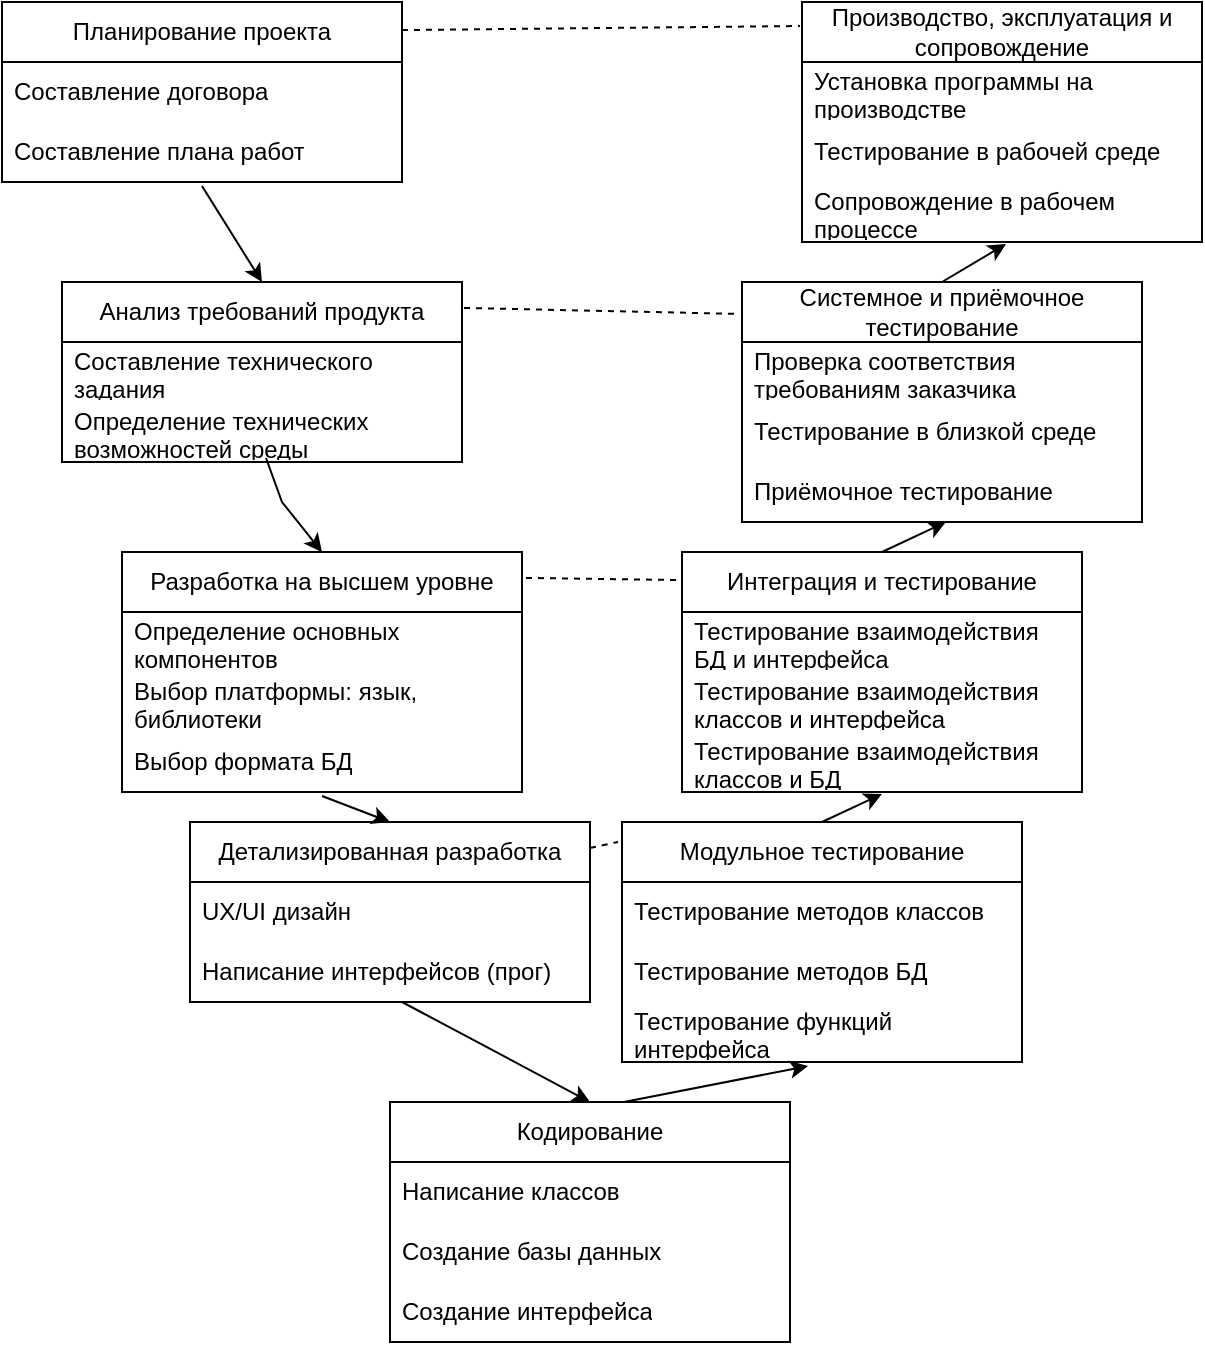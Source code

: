 <mxfile version="24.8.3">
  <diagram id="C5RBs43oDa-KdzZeNtuy" name="Page-1">
    <mxGraphModel dx="1434" dy="780" grid="1" gridSize="10" guides="1" tooltips="1" connect="1" arrows="1" fold="1" page="1" pageScale="1" pageWidth="827" pageHeight="1169" math="0" shadow="0">
      <root>
        <mxCell id="WIyWlLk6GJQsqaUBKTNV-0" />
        <mxCell id="WIyWlLk6GJQsqaUBKTNV-1" parent="WIyWlLk6GJQsqaUBKTNV-0" />
        <mxCell id="XC4QelFcoC3RvG9JWMqR-1" value="Модульное тестирование" style="swimlane;fontStyle=0;childLayout=stackLayout;horizontal=1;startSize=30;horizontalStack=0;resizeParent=1;resizeParentMax=0;resizeLast=0;collapsible=1;marginBottom=0;whiteSpace=wrap;html=1;" vertex="1" parent="WIyWlLk6GJQsqaUBKTNV-1">
          <mxGeometry x="430" y="660" width="200" height="120" as="geometry" />
        </mxCell>
        <mxCell id="XC4QelFcoC3RvG9JWMqR-2" value="Тестирование методов классов" style="text;strokeColor=none;fillColor=none;align=left;verticalAlign=middle;spacingLeft=4;spacingRight=4;overflow=hidden;points=[[0,0.5],[1,0.5]];portConstraint=eastwest;rotatable=0;whiteSpace=wrap;html=1;" vertex="1" parent="XC4QelFcoC3RvG9JWMqR-1">
          <mxGeometry y="30" width="200" height="30" as="geometry" />
        </mxCell>
        <mxCell id="XC4QelFcoC3RvG9JWMqR-3" value="Тестирование методов БД" style="text;strokeColor=none;fillColor=none;align=left;verticalAlign=middle;spacingLeft=4;spacingRight=4;overflow=hidden;points=[[0,0.5],[1,0.5]];portConstraint=eastwest;rotatable=0;whiteSpace=wrap;html=1;" vertex="1" parent="XC4QelFcoC3RvG9JWMqR-1">
          <mxGeometry y="60" width="200" height="30" as="geometry" />
        </mxCell>
        <mxCell id="XC4QelFcoC3RvG9JWMqR-4" value="Тестирование функций интерфейса" style="text;strokeColor=none;fillColor=none;align=left;verticalAlign=middle;spacingLeft=4;spacingRight=4;overflow=hidden;points=[[0,0.5],[1,0.5]];portConstraint=eastwest;rotatable=0;whiteSpace=wrap;html=1;" vertex="1" parent="XC4QelFcoC3RvG9JWMqR-1">
          <mxGeometry y="90" width="200" height="30" as="geometry" />
        </mxCell>
        <mxCell id="XC4QelFcoC3RvG9JWMqR-5" value="Планирование проекта" style="swimlane;fontStyle=0;childLayout=stackLayout;horizontal=1;startSize=30;horizontalStack=0;resizeParent=1;resizeParentMax=0;resizeLast=0;collapsible=1;marginBottom=0;whiteSpace=wrap;html=1;" vertex="1" parent="WIyWlLk6GJQsqaUBKTNV-1">
          <mxGeometry x="120" y="250" width="200" height="90" as="geometry" />
        </mxCell>
        <mxCell id="XC4QelFcoC3RvG9JWMqR-39" value="Составление договора" style="text;strokeColor=none;fillColor=none;align=left;verticalAlign=middle;spacingLeft=4;spacingRight=4;overflow=hidden;points=[[0,0.5],[1,0.5]];portConstraint=eastwest;rotatable=0;whiteSpace=wrap;html=1;" vertex="1" parent="XC4QelFcoC3RvG9JWMqR-5">
          <mxGeometry y="30" width="200" height="30" as="geometry" />
        </mxCell>
        <mxCell id="XC4QelFcoC3RvG9JWMqR-7" value="Составление плана работ" style="text;strokeColor=none;fillColor=none;align=left;verticalAlign=middle;spacingLeft=4;spacingRight=4;overflow=hidden;points=[[0,0.5],[1,0.5]];portConstraint=eastwest;rotatable=0;whiteSpace=wrap;html=1;" vertex="1" parent="XC4QelFcoC3RvG9JWMqR-5">
          <mxGeometry y="60" width="200" height="30" as="geometry" />
        </mxCell>
        <mxCell id="XC4QelFcoC3RvG9JWMqR-9" value="Анализ требований продукта" style="swimlane;fontStyle=0;childLayout=stackLayout;horizontal=1;startSize=30;horizontalStack=0;resizeParent=1;resizeParentMax=0;resizeLast=0;collapsible=1;marginBottom=0;whiteSpace=wrap;html=1;" vertex="1" parent="WIyWlLk6GJQsqaUBKTNV-1">
          <mxGeometry x="150" y="390" width="200" height="90" as="geometry" />
        </mxCell>
        <mxCell id="XC4QelFcoC3RvG9JWMqR-10" value="Составление технического задания" style="text;strokeColor=none;fillColor=none;align=left;verticalAlign=middle;spacingLeft=4;spacingRight=4;overflow=hidden;points=[[0,0.5],[1,0.5]];portConstraint=eastwest;rotatable=0;whiteSpace=wrap;html=1;" vertex="1" parent="XC4QelFcoC3RvG9JWMqR-9">
          <mxGeometry y="30" width="200" height="30" as="geometry" />
        </mxCell>
        <mxCell id="XC4QelFcoC3RvG9JWMqR-11" value="Определение технических возможностей среды" style="text;strokeColor=none;fillColor=none;align=left;verticalAlign=middle;spacingLeft=4;spacingRight=4;overflow=hidden;points=[[0,0.5],[1,0.5]];portConstraint=eastwest;rotatable=0;whiteSpace=wrap;html=1;" vertex="1" parent="XC4QelFcoC3RvG9JWMqR-9">
          <mxGeometry y="60" width="200" height="30" as="geometry" />
        </mxCell>
        <mxCell id="XC4QelFcoC3RvG9JWMqR-13" value="Разработка на высшем уровне" style="swimlane;fontStyle=0;childLayout=stackLayout;horizontal=1;startSize=30;horizontalStack=0;resizeParent=1;resizeParentMax=0;resizeLast=0;collapsible=1;marginBottom=0;whiteSpace=wrap;html=1;" vertex="1" parent="WIyWlLk6GJQsqaUBKTNV-1">
          <mxGeometry x="180" y="525" width="200" height="120" as="geometry" />
        </mxCell>
        <mxCell id="XC4QelFcoC3RvG9JWMqR-14" value="Определение основных компонентов" style="text;strokeColor=none;fillColor=none;align=left;verticalAlign=middle;spacingLeft=4;spacingRight=4;overflow=hidden;points=[[0,0.5],[1,0.5]];portConstraint=eastwest;rotatable=0;whiteSpace=wrap;html=1;" vertex="1" parent="XC4QelFcoC3RvG9JWMqR-13">
          <mxGeometry y="30" width="200" height="30" as="geometry" />
        </mxCell>
        <mxCell id="XC4QelFcoC3RvG9JWMqR-15" value="Выбор платформы: язык, библиотеки" style="text;strokeColor=none;fillColor=none;align=left;verticalAlign=middle;spacingLeft=4;spacingRight=4;overflow=hidden;points=[[0,0.5],[1,0.5]];portConstraint=eastwest;rotatable=0;whiteSpace=wrap;html=1;" vertex="1" parent="XC4QelFcoC3RvG9JWMqR-13">
          <mxGeometry y="60" width="200" height="30" as="geometry" />
        </mxCell>
        <mxCell id="XC4QelFcoC3RvG9JWMqR-16" value="Выбор формата БД" style="text;strokeColor=none;fillColor=none;align=left;verticalAlign=middle;spacingLeft=4;spacingRight=4;overflow=hidden;points=[[0,0.5],[1,0.5]];portConstraint=eastwest;rotatable=0;whiteSpace=wrap;html=1;" vertex="1" parent="XC4QelFcoC3RvG9JWMqR-13">
          <mxGeometry y="90" width="200" height="30" as="geometry" />
        </mxCell>
        <mxCell id="XC4QelFcoC3RvG9JWMqR-17" value="Детализированная разработка" style="swimlane;fontStyle=0;childLayout=stackLayout;horizontal=1;startSize=30;horizontalStack=0;resizeParent=1;resizeParentMax=0;resizeLast=0;collapsible=1;marginBottom=0;whiteSpace=wrap;html=1;" vertex="1" parent="WIyWlLk6GJQsqaUBKTNV-1">
          <mxGeometry x="214" y="660" width="200" height="90" as="geometry" />
        </mxCell>
        <mxCell id="XC4QelFcoC3RvG9JWMqR-20" value="UX/UI дизайн" style="text;strokeColor=none;fillColor=none;align=left;verticalAlign=middle;spacingLeft=4;spacingRight=4;overflow=hidden;points=[[0,0.5],[1,0.5]];portConstraint=eastwest;rotatable=0;whiteSpace=wrap;html=1;" vertex="1" parent="XC4QelFcoC3RvG9JWMqR-17">
          <mxGeometry y="30" width="200" height="30" as="geometry" />
        </mxCell>
        <mxCell id="XC4QelFcoC3RvG9JWMqR-18" value="Написание интерфейсов (прог)" style="text;strokeColor=none;fillColor=none;align=left;verticalAlign=middle;spacingLeft=4;spacingRight=4;overflow=hidden;points=[[0,0.5],[1,0.5]];portConstraint=eastwest;rotatable=0;whiteSpace=wrap;html=1;" vertex="1" parent="XC4QelFcoC3RvG9JWMqR-17">
          <mxGeometry y="60" width="200" height="30" as="geometry" />
        </mxCell>
        <mxCell id="XC4QelFcoC3RvG9JWMqR-21" value="Кодирование" style="swimlane;fontStyle=0;childLayout=stackLayout;horizontal=1;startSize=30;horizontalStack=0;resizeParent=1;resizeParentMax=0;resizeLast=0;collapsible=1;marginBottom=0;whiteSpace=wrap;html=1;" vertex="1" parent="WIyWlLk6GJQsqaUBKTNV-1">
          <mxGeometry x="314" y="800" width="200" height="120" as="geometry" />
        </mxCell>
        <mxCell id="XC4QelFcoC3RvG9JWMqR-22" value="Написание классов&amp;nbsp;" style="text;strokeColor=none;fillColor=none;align=left;verticalAlign=middle;spacingLeft=4;spacingRight=4;overflow=hidden;points=[[0,0.5],[1,0.5]];portConstraint=eastwest;rotatable=0;whiteSpace=wrap;html=1;" vertex="1" parent="XC4QelFcoC3RvG9JWMqR-21">
          <mxGeometry y="30" width="200" height="30" as="geometry" />
        </mxCell>
        <mxCell id="XC4QelFcoC3RvG9JWMqR-24" value="Создание базы данных" style="text;strokeColor=none;fillColor=none;align=left;verticalAlign=middle;spacingLeft=4;spacingRight=4;overflow=hidden;points=[[0,0.5],[1,0.5]];portConstraint=eastwest;rotatable=0;whiteSpace=wrap;html=1;" vertex="1" parent="XC4QelFcoC3RvG9JWMqR-21">
          <mxGeometry y="60" width="200" height="30" as="geometry" />
        </mxCell>
        <mxCell id="XC4QelFcoC3RvG9JWMqR-37" value="Создание интерфейса" style="text;strokeColor=none;fillColor=none;align=left;verticalAlign=middle;spacingLeft=4;spacingRight=4;overflow=hidden;points=[[0,0.5],[1,0.5]];portConstraint=eastwest;rotatable=0;whiteSpace=wrap;html=1;" vertex="1" parent="XC4QelFcoC3RvG9JWMqR-21">
          <mxGeometry y="90" width="200" height="30" as="geometry" />
        </mxCell>
        <mxCell id="XC4QelFcoC3RvG9JWMqR-25" value="Интеграция и тестирование" style="swimlane;fontStyle=0;childLayout=stackLayout;horizontal=1;startSize=30;horizontalStack=0;resizeParent=1;resizeParentMax=0;resizeLast=0;collapsible=1;marginBottom=0;whiteSpace=wrap;html=1;" vertex="1" parent="WIyWlLk6GJQsqaUBKTNV-1">
          <mxGeometry x="460" y="525" width="200" height="120" as="geometry" />
        </mxCell>
        <mxCell id="XC4QelFcoC3RvG9JWMqR-26" value="Тестирование взаимодействия БД и интерфейса" style="text;strokeColor=none;fillColor=none;align=left;verticalAlign=middle;spacingLeft=4;spacingRight=4;overflow=hidden;points=[[0,0.5],[1,0.5]];portConstraint=eastwest;rotatable=0;whiteSpace=wrap;html=1;" vertex="1" parent="XC4QelFcoC3RvG9JWMqR-25">
          <mxGeometry y="30" width="200" height="30" as="geometry" />
        </mxCell>
        <mxCell id="XC4QelFcoC3RvG9JWMqR-27" value="Тестирование взаимодействия классов и интерфейса" style="text;strokeColor=none;fillColor=none;align=left;verticalAlign=middle;spacingLeft=4;spacingRight=4;overflow=hidden;points=[[0,0.5],[1,0.5]];portConstraint=eastwest;rotatable=0;whiteSpace=wrap;html=1;" vertex="1" parent="XC4QelFcoC3RvG9JWMqR-25">
          <mxGeometry y="60" width="200" height="30" as="geometry" />
        </mxCell>
        <mxCell id="XC4QelFcoC3RvG9JWMqR-28" value="Тестирование взаимодействия классов и БД" style="text;strokeColor=none;fillColor=none;align=left;verticalAlign=middle;spacingLeft=4;spacingRight=4;overflow=hidden;points=[[0,0.5],[1,0.5]];portConstraint=eastwest;rotatable=0;whiteSpace=wrap;html=1;" vertex="1" parent="XC4QelFcoC3RvG9JWMqR-25">
          <mxGeometry y="90" width="200" height="30" as="geometry" />
        </mxCell>
        <mxCell id="XC4QelFcoC3RvG9JWMqR-29" value="Системное и приёмочное тестирование" style="swimlane;fontStyle=0;childLayout=stackLayout;horizontal=1;startSize=30;horizontalStack=0;resizeParent=1;resizeParentMax=0;resizeLast=0;collapsible=1;marginBottom=0;whiteSpace=wrap;html=1;" vertex="1" parent="WIyWlLk6GJQsqaUBKTNV-1">
          <mxGeometry x="490" y="390" width="200" height="120" as="geometry" />
        </mxCell>
        <mxCell id="XC4QelFcoC3RvG9JWMqR-30" value="Проверка соответствия требованиям заказчика" style="text;strokeColor=none;fillColor=none;align=left;verticalAlign=middle;spacingLeft=4;spacingRight=4;overflow=hidden;points=[[0,0.5],[1,0.5]];portConstraint=eastwest;rotatable=0;whiteSpace=wrap;html=1;" vertex="1" parent="XC4QelFcoC3RvG9JWMqR-29">
          <mxGeometry y="30" width="200" height="30" as="geometry" />
        </mxCell>
        <mxCell id="XC4QelFcoC3RvG9JWMqR-31" value="Тестирование в близкой среде" style="text;strokeColor=none;fillColor=none;align=left;verticalAlign=middle;spacingLeft=4;spacingRight=4;overflow=hidden;points=[[0,0.5],[1,0.5]];portConstraint=eastwest;rotatable=0;whiteSpace=wrap;html=1;" vertex="1" parent="XC4QelFcoC3RvG9JWMqR-29">
          <mxGeometry y="60" width="200" height="30" as="geometry" />
        </mxCell>
        <mxCell id="XC4QelFcoC3RvG9JWMqR-38" value="Приёмочное тестирование" style="text;strokeColor=none;fillColor=none;align=left;verticalAlign=middle;spacingLeft=4;spacingRight=4;overflow=hidden;points=[[0,0.5],[1,0.5]];portConstraint=eastwest;rotatable=0;whiteSpace=wrap;html=1;" vertex="1" parent="XC4QelFcoC3RvG9JWMqR-29">
          <mxGeometry y="90" width="200" height="30" as="geometry" />
        </mxCell>
        <mxCell id="XC4QelFcoC3RvG9JWMqR-33" value="Производство, эксплуатация и сопровождение" style="swimlane;fontStyle=0;childLayout=stackLayout;horizontal=1;startSize=30;horizontalStack=0;resizeParent=1;resizeParentMax=0;resizeLast=0;collapsible=1;marginBottom=0;whiteSpace=wrap;html=1;" vertex="1" parent="WIyWlLk6GJQsqaUBKTNV-1">
          <mxGeometry x="520" y="250" width="200" height="120" as="geometry" />
        </mxCell>
        <mxCell id="XC4QelFcoC3RvG9JWMqR-34" value="Установка программы на производстве" style="text;strokeColor=none;fillColor=none;align=left;verticalAlign=middle;spacingLeft=4;spacingRight=4;overflow=hidden;points=[[0,0.5],[1,0.5]];portConstraint=eastwest;rotatable=0;whiteSpace=wrap;html=1;" vertex="1" parent="XC4QelFcoC3RvG9JWMqR-33">
          <mxGeometry y="30" width="200" height="30" as="geometry" />
        </mxCell>
        <mxCell id="XC4QelFcoC3RvG9JWMqR-35" value="Тестирование в рабочей среде" style="text;strokeColor=none;fillColor=none;align=left;verticalAlign=middle;spacingLeft=4;spacingRight=4;overflow=hidden;points=[[0,0.5],[1,0.5]];portConstraint=eastwest;rotatable=0;whiteSpace=wrap;html=1;" vertex="1" parent="XC4QelFcoC3RvG9JWMqR-33">
          <mxGeometry y="60" width="200" height="30" as="geometry" />
        </mxCell>
        <mxCell id="XC4QelFcoC3RvG9JWMqR-36" value="Сопровождение в рабочем процессе" style="text;strokeColor=none;fillColor=none;align=left;verticalAlign=middle;spacingLeft=4;spacingRight=4;overflow=hidden;points=[[0,0.5],[1,0.5]];portConstraint=eastwest;rotatable=0;whiteSpace=wrap;html=1;" vertex="1" parent="XC4QelFcoC3RvG9JWMqR-33">
          <mxGeometry y="90" width="200" height="30" as="geometry" />
        </mxCell>
        <mxCell id="XC4QelFcoC3RvG9JWMqR-41" value="" style="endArrow=classic;html=1;rounded=0;exitX=0.5;exitY=1.067;exitDx=0;exitDy=0;exitPerimeter=0;entryX=0.5;entryY=0;entryDx=0;entryDy=0;" edge="1" parent="WIyWlLk6GJQsqaUBKTNV-1" source="XC4QelFcoC3RvG9JWMqR-7" target="XC4QelFcoC3RvG9JWMqR-9">
          <mxGeometry width="50" height="50" relative="1" as="geometry">
            <mxPoint x="390" y="630" as="sourcePoint" />
            <mxPoint x="440" y="580" as="targetPoint" />
          </mxGeometry>
        </mxCell>
        <mxCell id="XC4QelFcoC3RvG9JWMqR-43" value="" style="endArrow=classic;html=1;rounded=0;exitX=0.51;exitY=0.933;exitDx=0;exitDy=0;exitPerimeter=0;entryX=0.5;entryY=0;entryDx=0;entryDy=0;" edge="1" parent="WIyWlLk6GJQsqaUBKTNV-1" source="XC4QelFcoC3RvG9JWMqR-11" target="XC4QelFcoC3RvG9JWMqR-13">
          <mxGeometry width="50" height="50" relative="1" as="geometry">
            <mxPoint x="230" y="352" as="sourcePoint" />
            <mxPoint x="260" y="400" as="targetPoint" />
            <Array as="points">
              <mxPoint x="260" y="500" />
            </Array>
          </mxGeometry>
        </mxCell>
        <mxCell id="XC4QelFcoC3RvG9JWMqR-45" value="" style="endArrow=classic;html=1;rounded=0;exitX=0.5;exitY=1.067;exitDx=0;exitDy=0;exitPerimeter=0;entryX=0.5;entryY=0;entryDx=0;entryDy=0;" edge="1" parent="WIyWlLk6GJQsqaUBKTNV-1" source="XC4QelFcoC3RvG9JWMqR-16" target="XC4QelFcoC3RvG9JWMqR-17">
          <mxGeometry width="50" height="50" relative="1" as="geometry">
            <mxPoint x="390" y="630" as="sourcePoint" />
            <mxPoint x="440" y="580" as="targetPoint" />
          </mxGeometry>
        </mxCell>
        <mxCell id="XC4QelFcoC3RvG9JWMqR-46" value="" style="endArrow=classic;html=1;rounded=0;exitX=0.53;exitY=1;exitDx=0;exitDy=0;exitPerimeter=0;entryX=0.5;entryY=0;entryDx=0;entryDy=0;" edge="1" parent="WIyWlLk6GJQsqaUBKTNV-1" source="XC4QelFcoC3RvG9JWMqR-18" target="XC4QelFcoC3RvG9JWMqR-21">
          <mxGeometry width="50" height="50" relative="1" as="geometry">
            <mxPoint x="390" y="630" as="sourcePoint" />
            <mxPoint x="440" y="580" as="targetPoint" />
          </mxGeometry>
        </mxCell>
        <mxCell id="XC4QelFcoC3RvG9JWMqR-47" value="" style="endArrow=classic;html=1;rounded=0;exitX=0.585;exitY=0;exitDx=0;exitDy=0;exitPerimeter=0;entryX=0.465;entryY=1.067;entryDx=0;entryDy=0;entryPerimeter=0;" edge="1" parent="WIyWlLk6GJQsqaUBKTNV-1" source="XC4QelFcoC3RvG9JWMqR-21" target="XC4QelFcoC3RvG9JWMqR-4">
          <mxGeometry width="50" height="50" relative="1" as="geometry">
            <mxPoint x="390" y="630" as="sourcePoint" />
            <mxPoint x="440" y="580" as="targetPoint" />
          </mxGeometry>
        </mxCell>
        <mxCell id="XC4QelFcoC3RvG9JWMqR-48" value="" style="endArrow=classic;html=1;rounded=0;exitX=0.5;exitY=0;exitDx=0;exitDy=0;entryX=0.5;entryY=1.033;entryDx=0;entryDy=0;entryPerimeter=0;" edge="1" parent="WIyWlLk6GJQsqaUBKTNV-1" source="XC4QelFcoC3RvG9JWMqR-1" target="XC4QelFcoC3RvG9JWMqR-28">
          <mxGeometry width="50" height="50" relative="1" as="geometry">
            <mxPoint x="390" y="630" as="sourcePoint" />
            <mxPoint x="440" y="580" as="targetPoint" />
          </mxGeometry>
        </mxCell>
        <mxCell id="XC4QelFcoC3RvG9JWMqR-49" value="" style="endArrow=classic;html=1;rounded=0;exitX=0.5;exitY=0;exitDx=0;exitDy=0;entryX=0.51;entryY=1;entryDx=0;entryDy=0;entryPerimeter=0;" edge="1" parent="WIyWlLk6GJQsqaUBKTNV-1" source="XC4QelFcoC3RvG9JWMqR-25" target="XC4QelFcoC3RvG9JWMqR-38">
          <mxGeometry width="50" height="50" relative="1" as="geometry">
            <mxPoint x="390" y="630" as="sourcePoint" />
            <mxPoint x="440" y="580" as="targetPoint" />
          </mxGeometry>
        </mxCell>
        <mxCell id="XC4QelFcoC3RvG9JWMqR-50" value="" style="endArrow=classic;html=1;rounded=0;exitX=0.5;exitY=0;exitDx=0;exitDy=0;entryX=0.51;entryY=1.033;entryDx=0;entryDy=0;entryPerimeter=0;" edge="1" parent="WIyWlLk6GJQsqaUBKTNV-1" source="XC4QelFcoC3RvG9JWMqR-29" target="XC4QelFcoC3RvG9JWMqR-36">
          <mxGeometry width="50" height="50" relative="1" as="geometry">
            <mxPoint x="390" y="630" as="sourcePoint" />
            <mxPoint x="440" y="580" as="targetPoint" />
          </mxGeometry>
        </mxCell>
        <mxCell id="XC4QelFcoC3RvG9JWMqR-52" value="" style="endArrow=none;dashed=1;html=1;rounded=0;exitX=1;exitY=0.144;exitDx=0;exitDy=0;exitPerimeter=0;entryX=-0.01;entryY=0.083;entryDx=0;entryDy=0;entryPerimeter=0;" edge="1" parent="WIyWlLk6GJQsqaUBKTNV-1" source="XC4QelFcoC3RvG9JWMqR-17" target="XC4QelFcoC3RvG9JWMqR-1">
          <mxGeometry width="50" height="50" relative="1" as="geometry">
            <mxPoint x="390" y="630" as="sourcePoint" />
            <mxPoint x="440" y="580" as="targetPoint" />
          </mxGeometry>
        </mxCell>
        <mxCell id="XC4QelFcoC3RvG9JWMqR-54" value="" style="endArrow=none;dashed=1;html=1;rounded=0;entryX=-0.005;entryY=0.117;entryDx=0;entryDy=0;entryPerimeter=0;exitX=1.01;exitY=0.108;exitDx=0;exitDy=0;exitPerimeter=0;" edge="1" parent="WIyWlLk6GJQsqaUBKTNV-1" source="XC4QelFcoC3RvG9JWMqR-13" target="XC4QelFcoC3RvG9JWMqR-25">
          <mxGeometry width="50" height="50" relative="1" as="geometry">
            <mxPoint x="390" y="630" as="sourcePoint" />
            <mxPoint x="440" y="580" as="targetPoint" />
          </mxGeometry>
        </mxCell>
        <mxCell id="XC4QelFcoC3RvG9JWMqR-55" value="" style="endArrow=none;dashed=1;html=1;rounded=0;entryX=-0.005;entryY=0.133;entryDx=0;entryDy=0;entryPerimeter=0;exitX=1.005;exitY=0.144;exitDx=0;exitDy=0;exitPerimeter=0;" edge="1" parent="WIyWlLk6GJQsqaUBKTNV-1" source="XC4QelFcoC3RvG9JWMqR-9" target="XC4QelFcoC3RvG9JWMqR-29">
          <mxGeometry width="50" height="50" relative="1" as="geometry">
            <mxPoint x="390" y="630" as="sourcePoint" />
            <mxPoint x="440" y="580" as="targetPoint" />
          </mxGeometry>
        </mxCell>
        <mxCell id="XC4QelFcoC3RvG9JWMqR-56" value="" style="endArrow=none;dashed=1;html=1;rounded=0;entryX=-0.005;entryY=0.1;entryDx=0;entryDy=0;entryPerimeter=0;exitX=1;exitY=0.156;exitDx=0;exitDy=0;exitPerimeter=0;" edge="1" parent="WIyWlLk6GJQsqaUBKTNV-1" source="XC4QelFcoC3RvG9JWMqR-5" target="XC4QelFcoC3RvG9JWMqR-33">
          <mxGeometry width="50" height="50" relative="1" as="geometry">
            <mxPoint x="390" y="630" as="sourcePoint" />
            <mxPoint x="440" y="580" as="targetPoint" />
          </mxGeometry>
        </mxCell>
      </root>
    </mxGraphModel>
  </diagram>
</mxfile>
